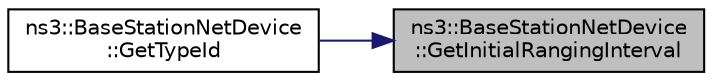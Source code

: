 digraph "ns3::BaseStationNetDevice::GetInitialRangingInterval"
{
 // LATEX_PDF_SIZE
  edge [fontname="Helvetica",fontsize="10",labelfontname="Helvetica",labelfontsize="10"];
  node [fontname="Helvetica",fontsize="10",shape=record];
  rankdir="RL";
  Node1 [label="ns3::BaseStationNetDevice\l::GetInitialRangingInterval",height=0.2,width=0.4,color="black", fillcolor="grey75", style="filled", fontcolor="black",tooltip=" "];
  Node1 -> Node2 [dir="back",color="midnightblue",fontsize="10",style="solid",fontname="Helvetica"];
  Node2 [label="ns3::BaseStationNetDevice\l::GetTypeId",height=0.2,width=0.4,color="black", fillcolor="white", style="filled",URL="$classns3_1_1_base_station_net_device.html#afadce9300324077db279e7720951e571",tooltip="Get the type ID."];
}
